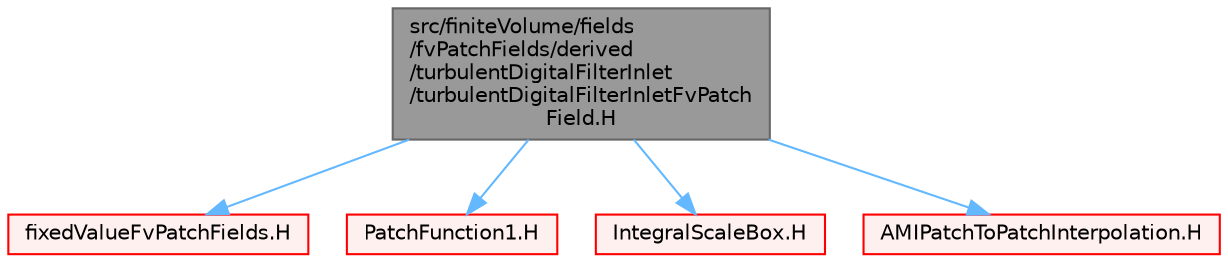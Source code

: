 digraph "src/finiteVolume/fields/fvPatchFields/derived/turbulentDigitalFilterInlet/turbulentDigitalFilterInletFvPatchField.H"
{
 // LATEX_PDF_SIZE
  bgcolor="transparent";
  edge [fontname=Helvetica,fontsize=10,labelfontname=Helvetica,labelfontsize=10];
  node [fontname=Helvetica,fontsize=10,shape=box,height=0.2,width=0.4];
  Node1 [id="Node000001",label="src/finiteVolume/fields\l/fvPatchFields/derived\l/turbulentDigitalFilterInlet\l/turbulentDigitalFilterInletFvPatch\lField.H",height=0.2,width=0.4,color="gray40", fillcolor="grey60", style="filled", fontcolor="black",tooltip=" "];
  Node1 -> Node2 [id="edge1_Node000001_Node000002",color="steelblue1",style="solid",tooltip=" "];
  Node2 [id="Node000002",label="fixedValueFvPatchFields.H",height=0.2,width=0.4,color="red", fillcolor="#FFF0F0", style="filled",URL="$fixedValueFvPatchFields_8H.html",tooltip=" "];
  Node1 -> Node267 [id="edge2_Node000001_Node000267",color="steelblue1",style="solid",tooltip=" "];
  Node267 [id="Node000267",label="PatchFunction1.H",height=0.2,width=0.4,color="red", fillcolor="#FFF0F0", style="filled",URL="$PatchFunction1_8H.html",tooltip=" "];
  Node1 -> Node293 [id="edge3_Node000001_Node000293",color="steelblue1",style="solid",tooltip=" "];
  Node293 [id="Node000293",label="IntegralScaleBox.H",height=0.2,width=0.4,color="red", fillcolor="#FFF0F0", style="filled",URL="$IntegralScaleBox_8H.html",tooltip=" "];
  Node1 -> Node302 [id="edge4_Node000001_Node000302",color="steelblue1",style="solid",tooltip=" "];
  Node302 [id="Node000302",label="AMIPatchToPatchInterpolation.H",height=0.2,width=0.4,color="red", fillcolor="#FFF0F0", style="filled",URL="$AMIPatchToPatchInterpolation_8H.html",tooltip=" "];
}
